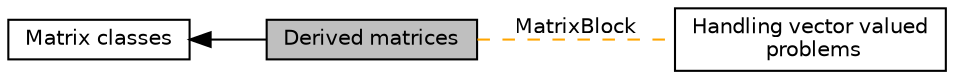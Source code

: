 digraph "Derived matrices"
{
  edge [fontname="Helvetica",fontsize="10",labelfontname="Helvetica",labelfontsize="10"];
  node [fontname="Helvetica",fontsize="10",shape=box];
  rankdir=LR;
  Node3 [label="Handling vector valued\l problems",height=0.2,width=0.4,color="black", fillcolor="white", style="filled",URL="$group__vector__valued.html",tooltip="Vector-valued problems are systems of partial differential equations. These are problems where the so..."];
  Node1 [label="Derived matrices",height=0.2,width=0.4,color="black", fillcolor="grey75", style="filled", fontcolor="black",tooltip="These matrices are built on top of the basic matrices. They perform special operations using the inte..."];
  Node2 [label="Matrix classes",height=0.2,width=0.4,color="black", fillcolor="white", style="filled",URL="$group__Matrices.html",tooltip="deal.II comes with a number of different matrix classes, tailored to the various purposes for which m..."];
  Node2->Node1 [shape=plaintext, dir="back", style="solid"];
  Node1->Node3 [shape=plaintext, label="MatrixBlock", color="orange", dir="none", style="dashed"];
}
